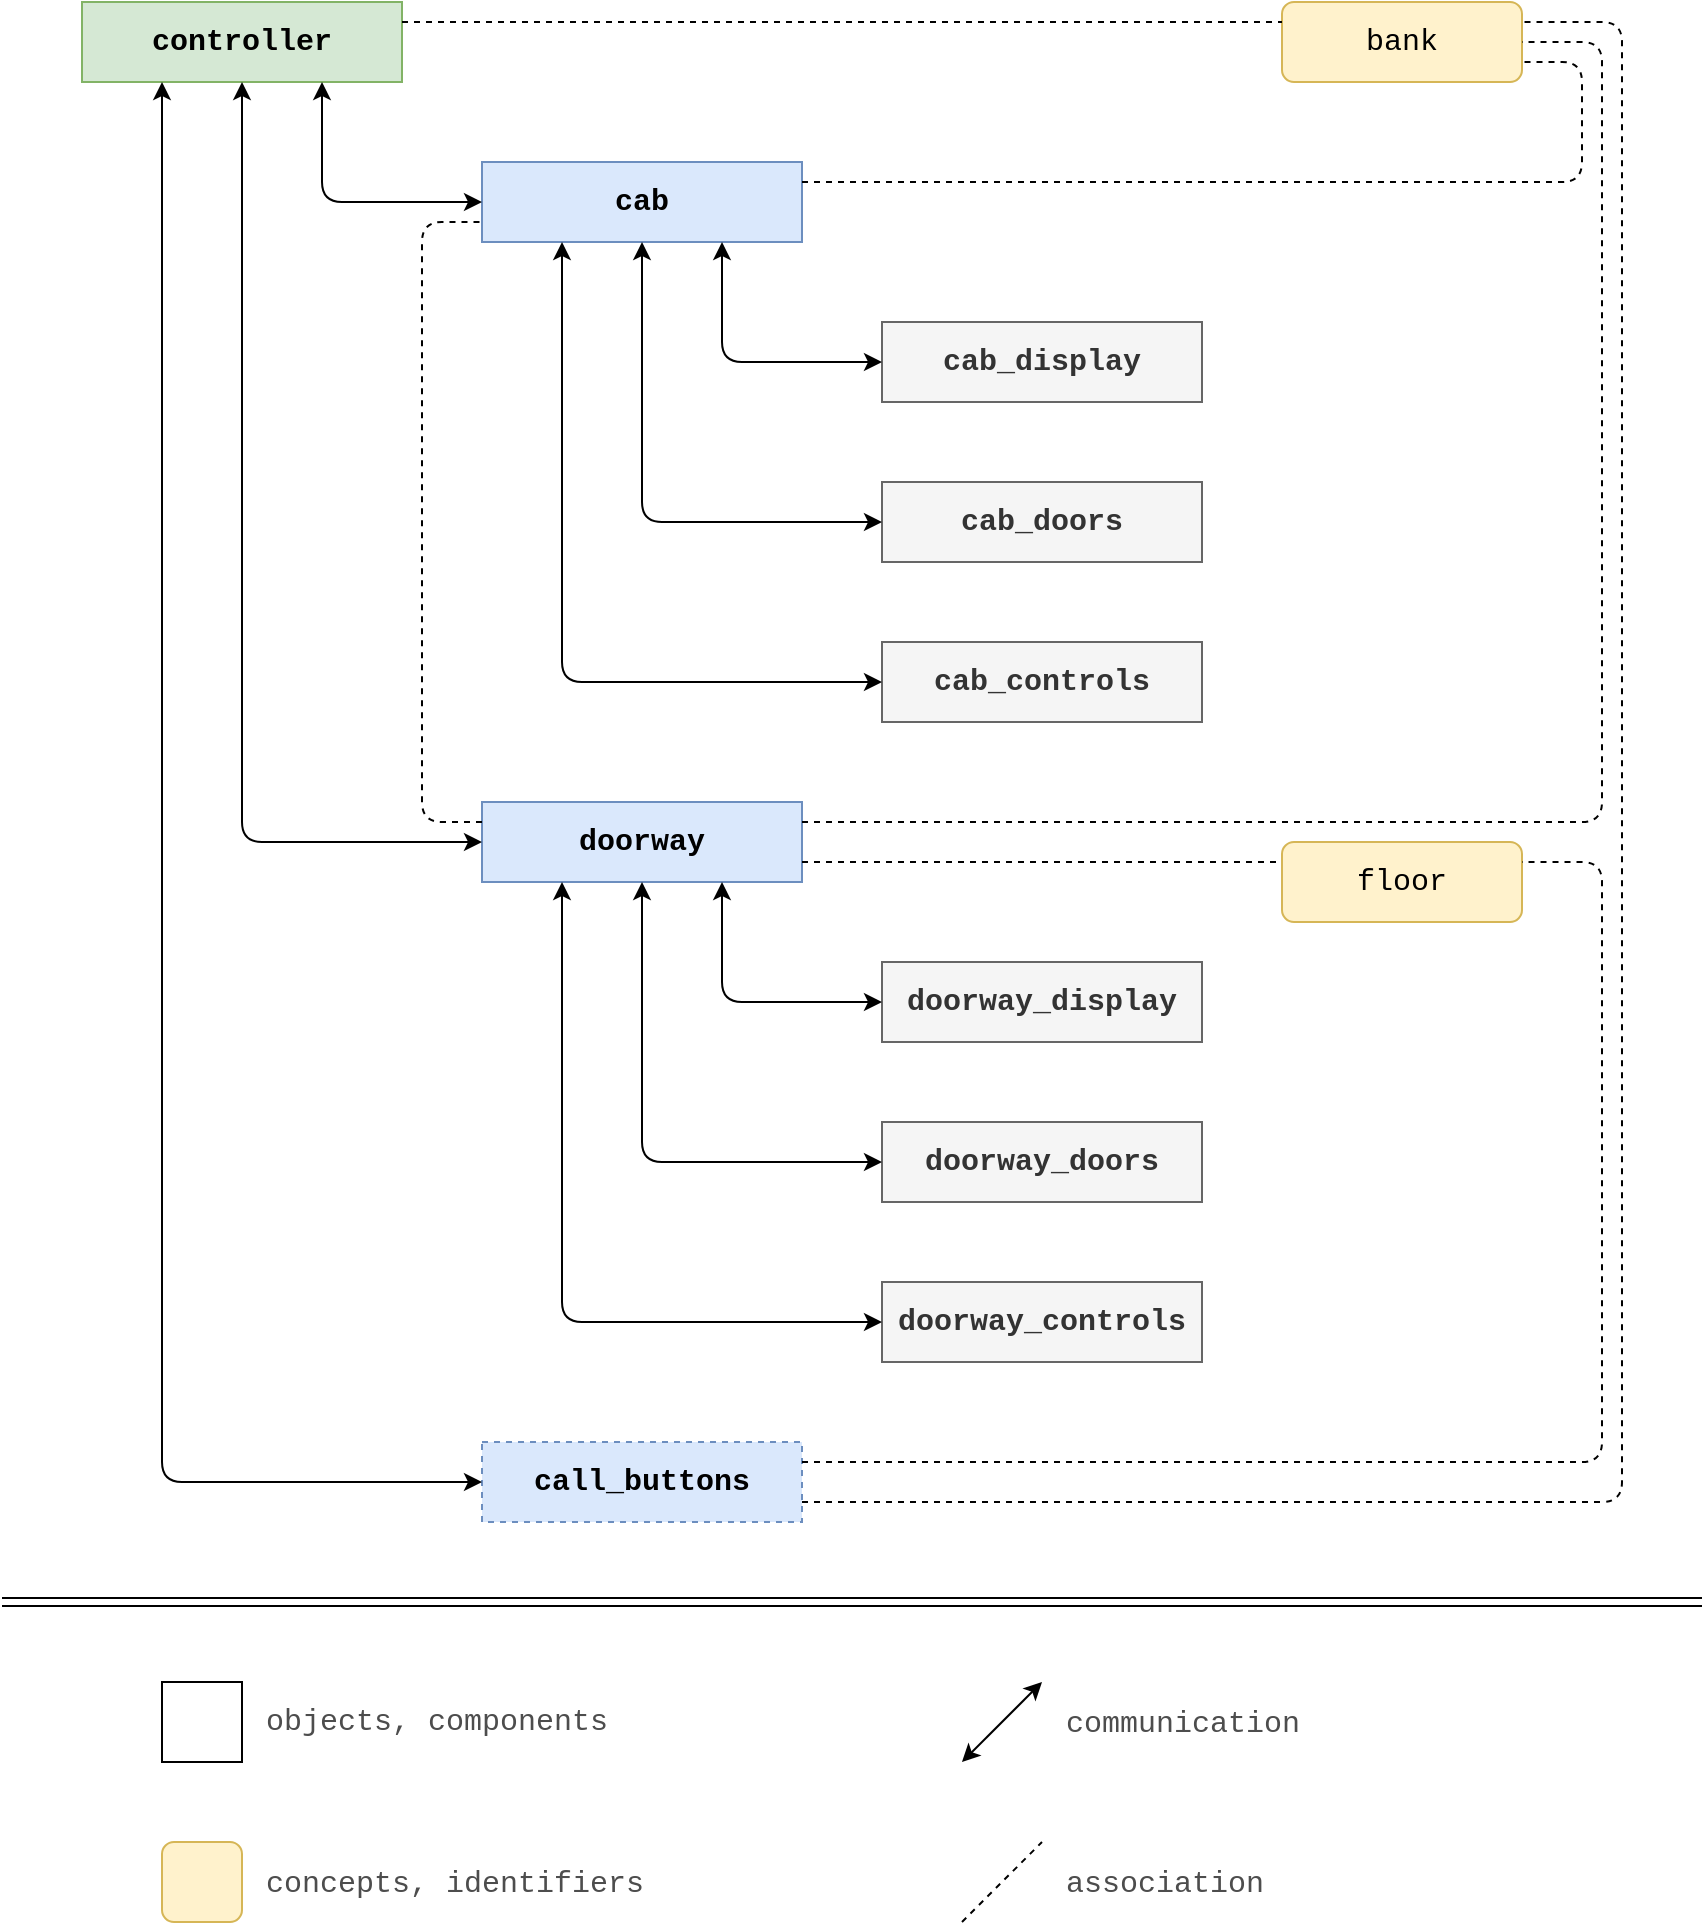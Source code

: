 <mxfile version="12.0.1" type="device" pages="1"><diagram id="s6BhUnjSNB9F5gDvlYiG" name="Page-1"><mxGraphModel dx="1386" dy="771" grid="1" gridSize="10" guides="1" tooltips="1" connect="1" arrows="1" fold="1" page="1" pageScale="1" pageWidth="850" pageHeight="1040" math="0" shadow="0"><root><mxCell id="0"/><mxCell id="1" parent="0"/><mxCell id="050b_pp9p3oKfXsPpNDh-1" value="&lt;div style=&quot;font-size: 15px;&quot;&gt;controller&lt;/div&gt;" style="rounded=0;whiteSpace=wrap;html=1;fontFamily=Courier New;fontSize=15;fontStyle=1;strokeColor=#82b366;fillColor=#d5e8d4;" vertex="1" parent="1"><mxGeometry x="40" y="40" width="160" height="40" as="geometry"/></mxCell><mxCell id="050b_pp9p3oKfXsPpNDh-3" value="&lt;span style=&quot;font-size: 15px;&quot;&gt;&lt;font style=&quot;font-size: 15px;&quot;&gt;cab&lt;/font&gt;&lt;/span&gt;" style="rounded=0;whiteSpace=wrap;html=1;fontFamily=Courier New;fontSize=15;fontStyle=1;fillColor=#dae8fc;strokeColor=#6c8ebf;" vertex="1" parent="1"><mxGeometry x="240" y="120" width="160" height="40" as="geometry"/></mxCell><mxCell id="050b_pp9p3oKfXsPpNDh-5" value="&lt;div style=&quot;font-size: 15px;&quot;&gt;doorway&lt;/div&gt;" style="rounded=0;whiteSpace=wrap;html=1;fontFamily=Courier New;fontSize=15;fontStyle=1;fillColor=#dae8fc;strokeColor=#6c8ebf;" vertex="1" parent="1"><mxGeometry x="240" y="440" width="160" height="40" as="geometry"/></mxCell><mxCell id="050b_pp9p3oKfXsPpNDh-6" value="&lt;div&gt;cab_display&lt;/div&gt;" style="rounded=0;whiteSpace=wrap;html=1;fontFamily=Courier New;fontSize=15;fontStyle=1;fillColor=#f5f5f5;strokeColor=#666666;fontColor=#333333;" vertex="1" parent="1"><mxGeometry x="440" y="200" width="160" height="40" as="geometry"/></mxCell><mxCell id="050b_pp9p3oKfXsPpNDh-7" value="&lt;div&gt;cab_doors&lt;/div&gt;" style="rounded=0;whiteSpace=wrap;html=1;fontFamily=Courier New;fontSize=15;fontStyle=1;fillColor=#f5f5f5;strokeColor=#666666;fontColor=#333333;" vertex="1" parent="1"><mxGeometry x="440" y="280" width="160" height="40" as="geometry"/></mxCell><mxCell id="050b_pp9p3oKfXsPpNDh-8" value="cab_controls" style="rounded=0;whiteSpace=wrap;html=1;fontFamily=Courier New;fontSize=15;fontStyle=1;fillColor=#f5f5f5;strokeColor=#666666;fontColor=#333333;" vertex="1" parent="1"><mxGeometry x="440" y="360" width="160" height="40" as="geometry"/></mxCell><mxCell id="050b_pp9p3oKfXsPpNDh-9" value="doorway_display" style="rounded=0;whiteSpace=wrap;html=1;fontFamily=Courier New;fontSize=15;fontStyle=1;fillColor=#f5f5f5;strokeColor=#666666;fontColor=#333333;" vertex="1" parent="1"><mxGeometry x="440" y="520" width="160" height="40" as="geometry"/></mxCell><mxCell id="050b_pp9p3oKfXsPpNDh-10" value="doorway_doors" style="rounded=0;whiteSpace=wrap;html=1;fontFamily=Courier New;fontSize=15;fontStyle=1;fillColor=#f5f5f5;strokeColor=#666666;fontColor=#333333;" vertex="1" parent="1"><mxGeometry x="440" y="600" width="160" height="40" as="geometry"/></mxCell><mxCell id="050b_pp9p3oKfXsPpNDh-11" value="doorway_controls" style="rounded=0;whiteSpace=wrap;html=1;fontFamily=Courier New;fontSize=15;fontStyle=1;fillColor=#f5f5f5;strokeColor=#666666;fontColor=#333333;" vertex="1" parent="1"><mxGeometry x="440" y="680" width="160" height="40" as="geometry"/></mxCell><mxCell id="050b_pp9p3oKfXsPpNDh-12" value="" style="endArrow=classic;startArrow=classic;html=1;fontFamily=Courier New;fontSize=15;entryX=0;entryY=0.5;entryDx=0;entryDy=0;exitX=0.75;exitY=1;exitDx=0;exitDy=0;" edge="1" parent="1" source="050b_pp9p3oKfXsPpNDh-5" target="050b_pp9p3oKfXsPpNDh-9"><mxGeometry width="50" height="50" relative="1" as="geometry"><mxPoint x="-200" y="790" as="sourcePoint"/><mxPoint x="-150" y="740" as="targetPoint"/><Array as="points"><mxPoint x="360" y="540"/></Array></mxGeometry></mxCell><mxCell id="050b_pp9p3oKfXsPpNDh-14" value="" style="endArrow=classic;startArrow=classic;html=1;fontFamily=Courier New;fontSize=15;entryX=0;entryY=0.5;entryDx=0;entryDy=0;exitX=0.5;exitY=1;exitDx=0;exitDy=0;" edge="1" parent="1" source="050b_pp9p3oKfXsPpNDh-5" target="050b_pp9p3oKfXsPpNDh-10"><mxGeometry width="50" height="50" relative="1" as="geometry"><mxPoint x="298" y="510" as="sourcePoint"/><mxPoint x="370" y="550" as="targetPoint"/><Array as="points"><mxPoint x="320" y="620"/></Array></mxGeometry></mxCell><mxCell id="050b_pp9p3oKfXsPpNDh-15" value="" style="endArrow=classic;startArrow=classic;html=1;fontFamily=Courier New;fontSize=15;entryX=0;entryY=0.5;entryDx=0;entryDy=0;exitX=0.25;exitY=1;exitDx=0;exitDy=0;" edge="1" parent="1" source="050b_pp9p3oKfXsPpNDh-5" target="050b_pp9p3oKfXsPpNDh-11"><mxGeometry width="50" height="50" relative="1" as="geometry"><mxPoint x="308.08" y="491" as="sourcePoint"/><mxPoint x="370" y="630" as="targetPoint"/><Array as="points"><mxPoint x="280" y="700"/></Array></mxGeometry></mxCell><mxCell id="050b_pp9p3oKfXsPpNDh-17" value="" style="endArrow=classic;startArrow=classic;html=1;fontFamily=Courier New;fontSize=15;entryX=0;entryY=0.5;entryDx=0;entryDy=0;exitX=0.75;exitY=1;exitDx=0;exitDy=0;" edge="1" parent="1" source="050b_pp9p3oKfXsPpNDh-3" target="050b_pp9p3oKfXsPpNDh-6"><mxGeometry width="50" height="50" relative="1" as="geometry"><mxPoint x="320" y="160" as="sourcePoint"/><mxPoint x="360" y="220" as="targetPoint"/><Array as="points"><mxPoint x="360" y="220"/></Array></mxGeometry></mxCell><mxCell id="050b_pp9p3oKfXsPpNDh-18" value="" style="endArrow=classic;startArrow=classic;html=1;fontFamily=Courier New;fontSize=15;entryX=0;entryY=0.5;entryDx=0;entryDy=0;exitX=0.5;exitY=1;exitDx=0;exitDy=0;" edge="1" parent="1" target="050b_pp9p3oKfXsPpNDh-7"><mxGeometry width="50" height="50" relative="1" as="geometry"><mxPoint x="320" y="160" as="sourcePoint"/><mxPoint x="360" y="300" as="targetPoint"/><Array as="points"><mxPoint x="320" y="300"/></Array></mxGeometry></mxCell><mxCell id="050b_pp9p3oKfXsPpNDh-19" value="" style="endArrow=classic;startArrow=classic;html=1;fontFamily=Courier New;fontSize=15;entryX=0;entryY=0.5;entryDx=0;entryDy=0;exitX=0.25;exitY=1;exitDx=0;exitDy=0;" edge="1" parent="1" source="050b_pp9p3oKfXsPpNDh-3" target="050b_pp9p3oKfXsPpNDh-8"><mxGeometry width="50" height="50" relative="1" as="geometry"><mxPoint x="320" y="160" as="sourcePoint"/><mxPoint x="360" y="380" as="targetPoint"/><Array as="points"><mxPoint x="280" y="380"/></Array></mxGeometry></mxCell><mxCell id="050b_pp9p3oKfXsPpNDh-22" value="&lt;div&gt;call_buttons&lt;/div&gt;" style="rounded=0;whiteSpace=wrap;html=1;fontFamily=Courier New;fontSize=15;fontStyle=1;dashed=1;fillColor=#dae8fc;strokeColor=#6c8ebf;" vertex="1" parent="1"><mxGeometry x="240" y="760" width="160" height="40" as="geometry"/></mxCell><mxCell id="050b_pp9p3oKfXsPpNDh-25" value="&lt;div&gt;bank&lt;/div&gt;" style="rounded=1;whiteSpace=wrap;html=1;fontFamily=Courier New;fontSize=15;fillColor=#fff2cc;strokeColor=#d6b656;" vertex="1" parent="1"><mxGeometry x="640" y="40" width="120" height="40" as="geometry"/></mxCell><mxCell id="050b_pp9p3oKfXsPpNDh-27" value="&lt;div&gt;floor&lt;/div&gt;" style="rounded=1;whiteSpace=wrap;html=1;fontFamily=Courier New;fontSize=15;fillColor=#fff2cc;strokeColor=#d6b656;" vertex="1" parent="1"><mxGeometry x="640" y="460" width="120" height="40" as="geometry"/></mxCell><mxCell id="050b_pp9p3oKfXsPpNDh-33" value="" style="endArrow=classic;startArrow=classic;html=1;strokeColor=#000000;fontFamily=Courier New;fontSize=15;entryX=0;entryY=0.5;entryDx=0;entryDy=0;exitX=0.25;exitY=1;exitDx=0;exitDy=0;" edge="1" parent="1" source="050b_pp9p3oKfXsPpNDh-1" target="050b_pp9p3oKfXsPpNDh-22"><mxGeometry width="50" height="50" relative="1" as="geometry"><mxPoint x="40" y="870" as="sourcePoint"/><mxPoint x="90" y="820" as="targetPoint"/><Array as="points"><mxPoint x="80" y="780"/></Array></mxGeometry></mxCell><mxCell id="050b_pp9p3oKfXsPpNDh-34" value="" style="endArrow=classic;startArrow=classic;html=1;strokeColor=#000000;fontFamily=Courier New;fontSize=15;entryX=0;entryY=0.5;entryDx=0;entryDy=0;exitX=0.5;exitY=1;exitDx=0;exitDy=0;" edge="1" parent="1" source="050b_pp9p3oKfXsPpNDh-1" target="050b_pp9p3oKfXsPpNDh-5"><mxGeometry width="50" height="50" relative="1" as="geometry"><mxPoint x="90" y="90" as="sourcePoint"/><mxPoint x="250" y="790" as="targetPoint"/><Array as="points"><mxPoint x="120" y="460"/></Array></mxGeometry></mxCell><mxCell id="050b_pp9p3oKfXsPpNDh-35" value="" style="endArrow=classic;startArrow=classic;html=1;strokeColor=#000000;fontFamily=Courier New;fontSize=15;entryX=0;entryY=0.5;entryDx=0;entryDy=0;exitX=0.75;exitY=1;exitDx=0;exitDy=0;" edge="1" parent="1" source="050b_pp9p3oKfXsPpNDh-1" target="050b_pp9p3oKfXsPpNDh-3"><mxGeometry width="50" height="50" relative="1" as="geometry"><mxPoint x="130" y="90" as="sourcePoint"/><mxPoint x="250" y="470" as="targetPoint"/><Array as="points"><mxPoint x="160" y="140"/></Array></mxGeometry></mxCell><mxCell id="050b_pp9p3oKfXsPpNDh-36" value="" style="endArrow=none;dashed=1;html=1;strokeColor=#000000;fontFamily=Courier New;fontSize=15;exitX=1;exitY=0.25;exitDx=0;exitDy=0;" edge="1" parent="1" source="050b_pp9p3oKfXsPpNDh-1"><mxGeometry width="50" height="50" relative="1" as="geometry"><mxPoint x="40" y="870" as="sourcePoint"/><mxPoint x="640" y="50" as="targetPoint"/></mxGeometry></mxCell><mxCell id="050b_pp9p3oKfXsPpNDh-37" value="" style="endArrow=none;dashed=1;html=1;strokeColor=#000000;fontFamily=Courier New;fontSize=15;entryX=1;entryY=0.75;entryDx=0;entryDy=0;exitX=1;exitY=0.25;exitDx=0;exitDy=0;" edge="1" parent="1" source="050b_pp9p3oKfXsPpNDh-3" target="050b_pp9p3oKfXsPpNDh-25"><mxGeometry width="50" height="50" relative="1" as="geometry"><mxPoint x="40" y="870" as="sourcePoint"/><mxPoint x="90" y="820" as="targetPoint"/><Array as="points"><mxPoint x="790" y="130"/><mxPoint x="790" y="70"/></Array></mxGeometry></mxCell><mxCell id="050b_pp9p3oKfXsPpNDh-41" value="" style="endArrow=none;dashed=1;html=1;strokeColor=#000000;fontFamily=Courier New;fontSize=15;exitX=1;exitY=0.25;exitDx=0;exitDy=0;entryX=1;entryY=0.5;entryDx=0;entryDy=0;" edge="1" parent="1" source="050b_pp9p3oKfXsPpNDh-5" target="050b_pp9p3oKfXsPpNDh-25"><mxGeometry width="50" height="50" relative="1" as="geometry"><mxPoint x="40" y="870" as="sourcePoint"/><mxPoint x="860" y="390" as="targetPoint"/><Array as="points"><mxPoint x="800" y="450"/><mxPoint x="800" y="60"/></Array></mxGeometry></mxCell><mxCell id="050b_pp9p3oKfXsPpNDh-42" value="" style="endArrow=none;dashed=1;html=1;strokeColor=#000000;fontFamily=Courier New;fontSize=15;entryX=1;entryY=0.25;entryDx=0;entryDy=0;exitX=1;exitY=0.75;exitDx=0;exitDy=0;" edge="1" parent="1" source="050b_pp9p3oKfXsPpNDh-22" target="050b_pp9p3oKfXsPpNDh-25"><mxGeometry width="50" height="50" relative="1" as="geometry"><mxPoint x="40" y="870" as="sourcePoint"/><mxPoint x="90" y="820" as="targetPoint"/><Array as="points"><mxPoint x="810" y="790"/><mxPoint x="810" y="50"/></Array></mxGeometry></mxCell><mxCell id="050b_pp9p3oKfXsPpNDh-43" value="" style="endArrow=none;dashed=1;html=1;strokeColor=#000000;fontFamily=Courier New;fontSize=15;entryX=0;entryY=0.25;entryDx=0;entryDy=0;exitX=1;exitY=0.75;exitDx=0;exitDy=0;" edge="1" parent="1" source="050b_pp9p3oKfXsPpNDh-5" target="050b_pp9p3oKfXsPpNDh-27"><mxGeometry width="50" height="50" relative="1" as="geometry"><mxPoint x="40" y="870" as="sourcePoint"/><mxPoint x="90" y="820" as="targetPoint"/><Array as="points"/></mxGeometry></mxCell><mxCell id="050b_pp9p3oKfXsPpNDh-44" value="" style="endArrow=none;dashed=1;html=1;strokeColor=#000000;fontFamily=Courier New;fontSize=15;entryX=1;entryY=0.25;entryDx=0;entryDy=0;exitX=1;exitY=0.25;exitDx=0;exitDy=0;" edge="1" parent="1" source="050b_pp9p3oKfXsPpNDh-22" target="050b_pp9p3oKfXsPpNDh-27"><mxGeometry width="50" height="50" relative="1" as="geometry"><mxPoint x="40" y="870" as="sourcePoint"/><mxPoint x="90" y="820" as="targetPoint"/><Array as="points"><mxPoint x="800" y="770"/><mxPoint x="800" y="470"/></Array></mxGeometry></mxCell><mxCell id="050b_pp9p3oKfXsPpNDh-47" value="" style="endArrow=none;dashed=1;html=1;strokeColor=#000000;fontFamily=Courier New;fontSize=15;fontColor=#4D4D4D;entryX=0;entryY=0.75;entryDx=0;entryDy=0;exitX=0;exitY=0.25;exitDx=0;exitDy=0;" edge="1" parent="1" source="050b_pp9p3oKfXsPpNDh-5" target="050b_pp9p3oKfXsPpNDh-3"><mxGeometry width="50" height="50" relative="1" as="geometry"><mxPoint x="40" y="870" as="sourcePoint"/><mxPoint x="90" y="820" as="targetPoint"/><Array as="points"><mxPoint x="210" y="450"/><mxPoint x="210" y="150"/></Array></mxGeometry></mxCell><mxCell id="050b_pp9p3oKfXsPpNDh-48" value="" style="rounded=0;whiteSpace=wrap;html=1;fontFamily=Courier New;fontSize=15;fontColor=#4D4D4D;" vertex="1" parent="1"><mxGeometry x="80" y="880" width="40" height="40" as="geometry"/></mxCell><mxCell id="050b_pp9p3oKfXsPpNDh-49" value="objects, components" style="text;html=1;resizable=0;points=[];autosize=1;align=left;verticalAlign=top;spacingTop=-4;fontSize=15;fontFamily=Courier New;fontColor=#4D4D4D;" vertex="1" parent="1"><mxGeometry x="130" y="889" width="190" height="20" as="geometry"/></mxCell><mxCell id="050b_pp9p3oKfXsPpNDh-50" value="" style="rounded=1;whiteSpace=wrap;html=1;fontFamily=Courier New;fontSize=15;fillColor=#fff2cc;strokeColor=#d6b656;" vertex="1" parent="1"><mxGeometry x="80" y="960" width="40" height="40" as="geometry"/></mxCell><mxCell id="050b_pp9p3oKfXsPpNDh-51" value="concepts, identifiers" style="text;html=1;resizable=0;points=[];autosize=1;align=left;verticalAlign=top;spacingTop=-4;fontSize=15;fontFamily=Courier New;fontColor=#4D4D4D;" vertex="1" parent="1"><mxGeometry x="130" y="970" width="200" height="20" as="geometry"/></mxCell><mxCell id="050b_pp9p3oKfXsPpNDh-53" value="" style="endArrow=classic;startArrow=classic;html=1;strokeColor=#000000;fontFamily=Courier New;fontSize=15;fontColor=#4D4D4D;" edge="1" parent="1"><mxGeometry width="50" height="50" relative="1" as="geometry"><mxPoint x="480" y="920" as="sourcePoint"/><mxPoint x="520" y="880" as="targetPoint"/></mxGeometry></mxCell><mxCell id="050b_pp9p3oKfXsPpNDh-54" value="" style="endArrow=none;dashed=1;html=1;strokeColor=#000000;fontFamily=Courier New;fontSize=15;fontColor=#4D4D4D;" edge="1" parent="1"><mxGeometry width="50" height="50" relative="1" as="geometry"><mxPoint x="480" y="1000" as="sourcePoint"/><mxPoint x="520" y="960" as="targetPoint"/></mxGeometry></mxCell><mxCell id="050b_pp9p3oKfXsPpNDh-55" value="communication" style="text;html=1;resizable=0;points=[];autosize=1;align=left;verticalAlign=top;spacingTop=-4;fontSize=15;fontFamily=Courier New;fontColor=#4D4D4D;" vertex="1" parent="1"><mxGeometry x="530" y="890" width="130" height="20" as="geometry"/></mxCell><mxCell id="050b_pp9p3oKfXsPpNDh-56" value="&lt;div&gt;association&lt;/div&gt;" style="text;html=1;resizable=0;points=[];autosize=1;align=left;verticalAlign=top;spacingTop=-4;fontSize=15;fontFamily=Courier New;fontColor=#4D4D4D;" vertex="1" parent="1"><mxGeometry x="530" y="970" width="110" height="20" as="geometry"/></mxCell><mxCell id="050b_pp9p3oKfXsPpNDh-57" value="" style="shape=link;html=1;strokeColor=#000000;fontFamily=Courier New;fontSize=15;fontColor=#4D4D4D;" edge="1" parent="1"><mxGeometry width="50" height="50" relative="1" as="geometry"><mxPoint y="840" as="sourcePoint"/><mxPoint x="850" y="840" as="targetPoint"/><Array as="points"/></mxGeometry></mxCell></root></mxGraphModel></diagram></mxfile>